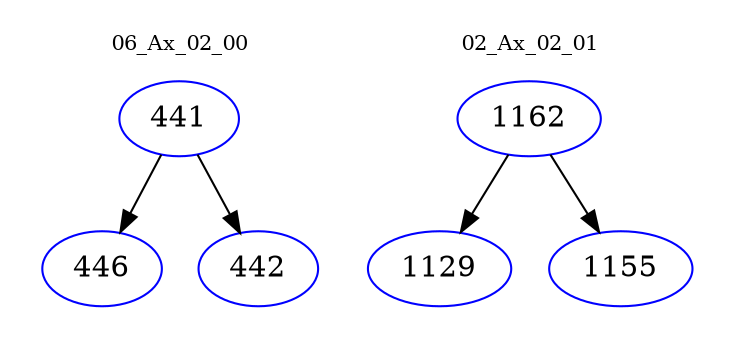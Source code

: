 digraph{
subgraph cluster_0 {
color = white
label = "06_Ax_02_00";
fontsize=10;
T0_441 [label="441", color="blue"]
T0_441 -> T0_446 [color="black"]
T0_446 [label="446", color="blue"]
T0_441 -> T0_442 [color="black"]
T0_442 [label="442", color="blue"]
}
subgraph cluster_1 {
color = white
label = "02_Ax_02_01";
fontsize=10;
T1_1162 [label="1162", color="blue"]
T1_1162 -> T1_1129 [color="black"]
T1_1129 [label="1129", color="blue"]
T1_1162 -> T1_1155 [color="black"]
T1_1155 [label="1155", color="blue"]
}
}
